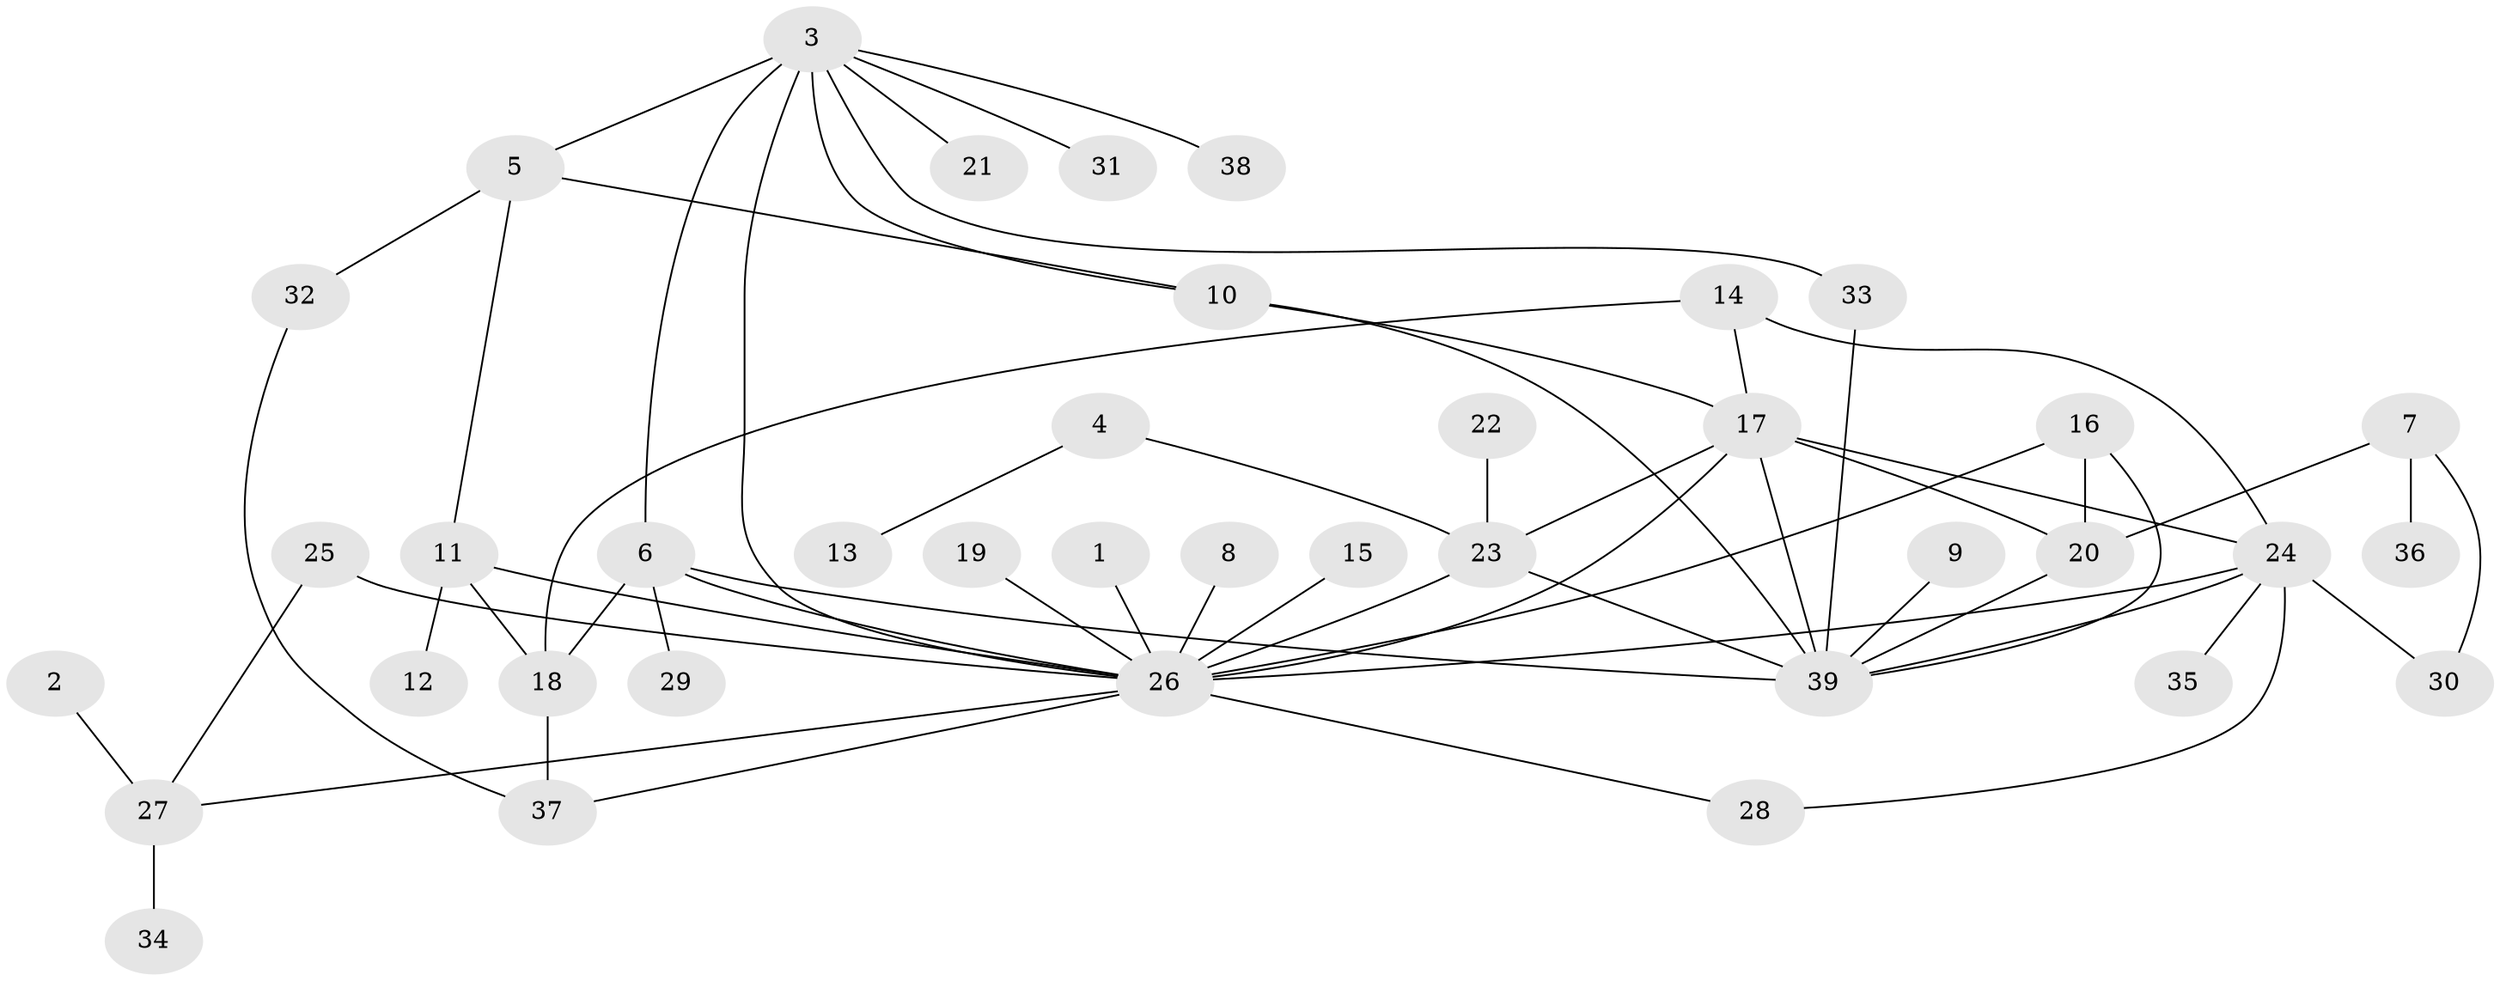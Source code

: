 // original degree distribution, {1: 0.44871794871794873, 22: 0.01282051282051282, 13: 0.01282051282051282, 2: 0.23076923076923078, 9: 0.02564102564102564, 3: 0.10256410256410256, 4: 0.05128205128205128, 12: 0.01282051282051282, 6: 0.02564102564102564, 7: 0.01282051282051282, 5: 0.0641025641025641}
// Generated by graph-tools (version 1.1) at 2025/01/03/09/25 03:01:40]
// undirected, 39 vertices, 60 edges
graph export_dot {
graph [start="1"]
  node [color=gray90,style=filled];
  1;
  2;
  3;
  4;
  5;
  6;
  7;
  8;
  9;
  10;
  11;
  12;
  13;
  14;
  15;
  16;
  17;
  18;
  19;
  20;
  21;
  22;
  23;
  24;
  25;
  26;
  27;
  28;
  29;
  30;
  31;
  32;
  33;
  34;
  35;
  36;
  37;
  38;
  39;
  1 -- 26 [weight=1.0];
  2 -- 27 [weight=1.0];
  3 -- 5 [weight=1.0];
  3 -- 6 [weight=1.0];
  3 -- 10 [weight=1.0];
  3 -- 21 [weight=1.0];
  3 -- 26 [weight=2.0];
  3 -- 31 [weight=1.0];
  3 -- 33 [weight=1.0];
  3 -- 38 [weight=1.0];
  4 -- 13 [weight=1.0];
  4 -- 23 [weight=1.0];
  5 -- 10 [weight=1.0];
  5 -- 11 [weight=1.0];
  5 -- 32 [weight=1.0];
  6 -- 18 [weight=1.0];
  6 -- 26 [weight=1.0];
  6 -- 29 [weight=1.0];
  6 -- 39 [weight=1.0];
  7 -- 20 [weight=1.0];
  7 -- 30 [weight=1.0];
  7 -- 36 [weight=1.0];
  8 -- 26 [weight=1.0];
  9 -- 39 [weight=1.0];
  10 -- 17 [weight=1.0];
  10 -- 39 [weight=1.0];
  11 -- 12 [weight=1.0];
  11 -- 18 [weight=1.0];
  11 -- 26 [weight=1.0];
  14 -- 17 [weight=1.0];
  14 -- 18 [weight=1.0];
  14 -- 24 [weight=1.0];
  15 -- 26 [weight=1.0];
  16 -- 20 [weight=1.0];
  16 -- 26 [weight=1.0];
  16 -- 39 [weight=1.0];
  17 -- 20 [weight=1.0];
  17 -- 23 [weight=1.0];
  17 -- 24 [weight=1.0];
  17 -- 26 [weight=2.0];
  17 -- 39 [weight=1.0];
  18 -- 37 [weight=1.0];
  19 -- 26 [weight=1.0];
  20 -- 39 [weight=1.0];
  22 -- 23 [weight=1.0];
  23 -- 26 [weight=2.0];
  23 -- 39 [weight=2.0];
  24 -- 26 [weight=1.0];
  24 -- 28 [weight=1.0];
  24 -- 30 [weight=1.0];
  24 -- 35 [weight=1.0];
  24 -- 39 [weight=1.0];
  25 -- 26 [weight=1.0];
  25 -- 27 [weight=1.0];
  26 -- 27 [weight=1.0];
  26 -- 28 [weight=1.0];
  26 -- 37 [weight=1.0];
  27 -- 34 [weight=2.0];
  32 -- 37 [weight=1.0];
  33 -- 39 [weight=1.0];
}
